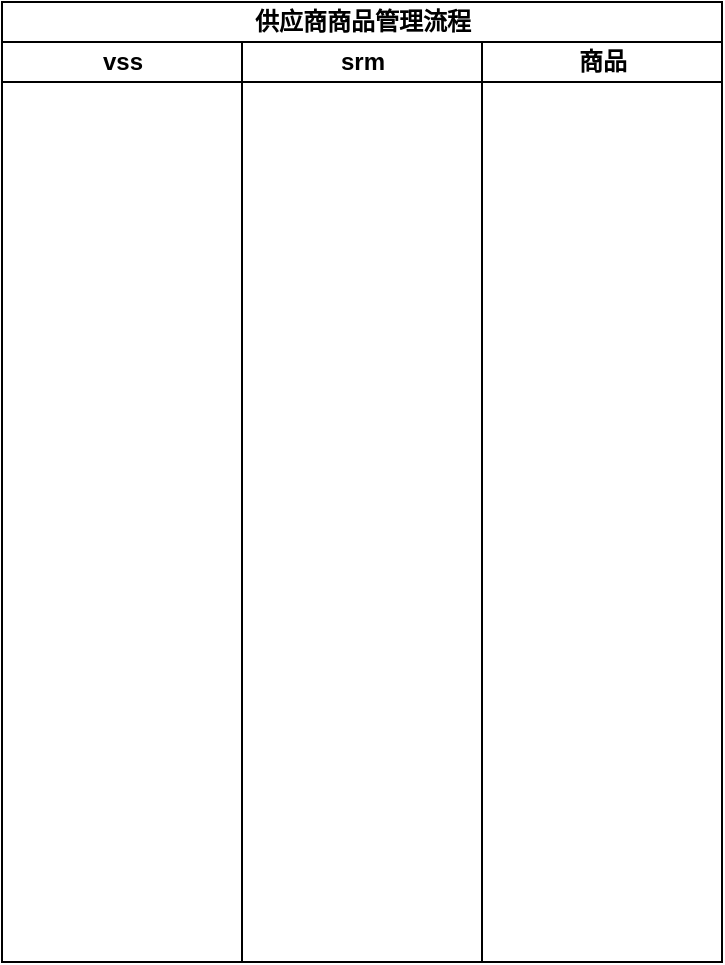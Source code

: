 <mxfile version="21.1.8" type="github">
  <diagram name="第 1 页" id="4bVbn6cUmShNyOPI0-UO">
    <mxGraphModel dx="1148" dy="645" grid="1" gridSize="10" guides="1" tooltips="1" connect="1" arrows="1" fold="1" page="1" pageScale="1" pageWidth="826" pageHeight="1169" math="0" shadow="0">
      <root>
        <mxCell id="0" />
        <mxCell id="1" parent="0" />
        <mxCell id="sq8EDjVyNlzPSObER3uH-1" value="供应商商品管理流程" style="swimlane;childLayout=stackLayout;resizeParent=1;resizeParentMax=0;startSize=20;html=1;" vertex="1" parent="1">
          <mxGeometry x="210.0" y="200" width="360" height="480" as="geometry" />
        </mxCell>
        <mxCell id="sq8EDjVyNlzPSObER3uH-2" value="vss" style="swimlane;startSize=20;html=1;" vertex="1" parent="sq8EDjVyNlzPSObER3uH-1">
          <mxGeometry y="20" width="120" height="460" as="geometry" />
        </mxCell>
        <mxCell id="sq8EDjVyNlzPSObER3uH-3" value="srm" style="swimlane;startSize=20;html=1;" vertex="1" parent="sq8EDjVyNlzPSObER3uH-1">
          <mxGeometry x="120" y="20" width="120" height="460" as="geometry" />
        </mxCell>
        <mxCell id="sq8EDjVyNlzPSObER3uH-4" value="商品" style="swimlane;startSize=20;html=1;" vertex="1" parent="sq8EDjVyNlzPSObER3uH-1">
          <mxGeometry x="240" y="20" width="120" height="460" as="geometry" />
        </mxCell>
      </root>
    </mxGraphModel>
  </diagram>
</mxfile>
